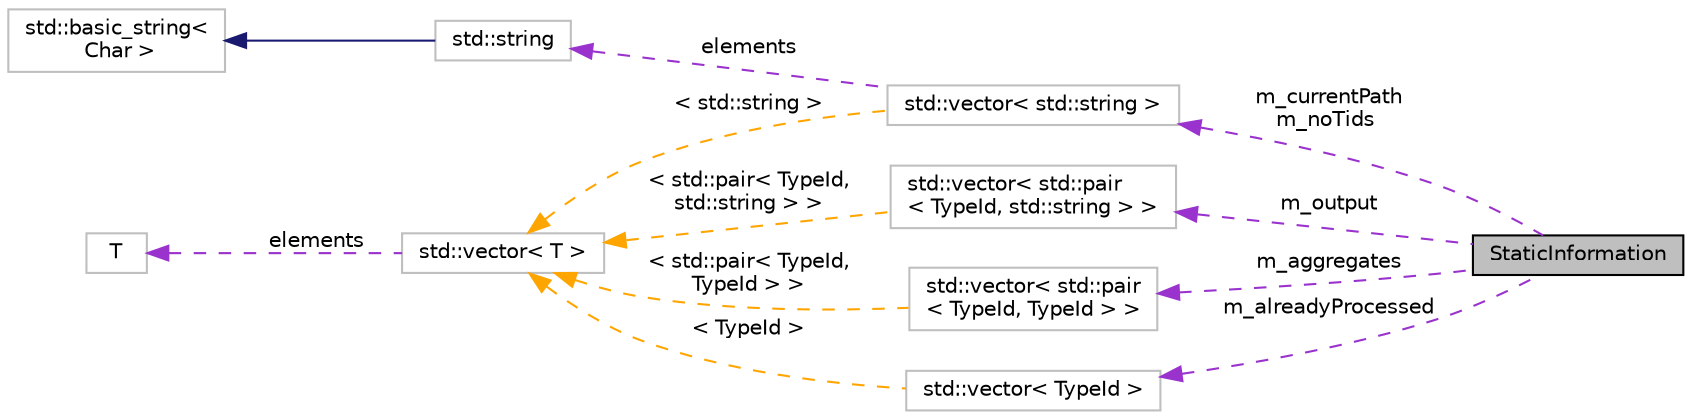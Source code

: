 digraph "StaticInformation"
{
 // LATEX_PDF_SIZE
  edge [fontname="Helvetica",fontsize="10",labelfontname="Helvetica",labelfontsize="10"];
  node [fontname="Helvetica",fontsize="10",shape=record];
  rankdir="LR";
  Node1 [label="StaticInformation",height=0.2,width=0.4,color="black", fillcolor="grey75", style="filled", fontcolor="black",tooltip="Gather aggregation and configuration path information from registered types."];
  Node2 -> Node1 [dir="back",color="darkorchid3",fontsize="10",style="dashed",label=" m_output" ,fontname="Helvetica"];
  Node2 [label="std::vector\< std::pair\l\< TypeId, std::string \> \>",height=0.2,width=0.4,color="grey75", fillcolor="white", style="filled",tooltip=" "];
  Node3 -> Node2 [dir="back",color="orange",fontsize="10",style="dashed",label=" \< std::pair\< TypeId,\l std::string \> \>" ,fontname="Helvetica"];
  Node3 [label="std::vector\< T \>",height=0.2,width=0.4,color="grey75", fillcolor="white", style="filled",tooltip=" "];
  Node4 -> Node3 [dir="back",color="darkorchid3",fontsize="10",style="dashed",label=" elements" ,fontname="Helvetica"];
  Node4 [label="T",height=0.2,width=0.4,color="grey75", fillcolor="white", style="filled",tooltip=" "];
  Node5 -> Node1 [dir="back",color="darkorchid3",fontsize="10",style="dashed",label=" m_aggregates" ,fontname="Helvetica"];
  Node5 [label="std::vector\< std::pair\l\< TypeId, TypeId \> \>",height=0.2,width=0.4,color="grey75", fillcolor="white", style="filled",tooltip=" "];
  Node3 -> Node5 [dir="back",color="orange",fontsize="10",style="dashed",label=" \< std::pair\< TypeId,\l TypeId \> \>" ,fontname="Helvetica"];
  Node6 -> Node1 [dir="back",color="darkorchid3",fontsize="10",style="dashed",label=" m_alreadyProcessed" ,fontname="Helvetica"];
  Node6 [label="std::vector\< TypeId \>",height=0.2,width=0.4,color="grey75", fillcolor="white", style="filled",tooltip=" "];
  Node3 -> Node6 [dir="back",color="orange",fontsize="10",style="dashed",label=" \< TypeId \>" ,fontname="Helvetica"];
  Node7 -> Node1 [dir="back",color="darkorchid3",fontsize="10",style="dashed",label=" m_currentPath\nm_noTids" ,fontname="Helvetica"];
  Node7 [label="std::vector\< std::string \>",height=0.2,width=0.4,color="grey75", fillcolor="white", style="filled",tooltip=" "];
  Node8 -> Node7 [dir="back",color="darkorchid3",fontsize="10",style="dashed",label=" elements" ,fontname="Helvetica"];
  Node8 [label="std::string",height=0.2,width=0.4,color="grey75", fillcolor="white", style="filled",tooltip=" "];
  Node9 -> Node8 [dir="back",color="midnightblue",fontsize="10",style="solid",fontname="Helvetica"];
  Node9 [label="std::basic_string\<\l Char \>",height=0.2,width=0.4,color="grey75", fillcolor="white", style="filled",tooltip=" "];
  Node3 -> Node7 [dir="back",color="orange",fontsize="10",style="dashed",label=" \< std::string \>" ,fontname="Helvetica"];
}
